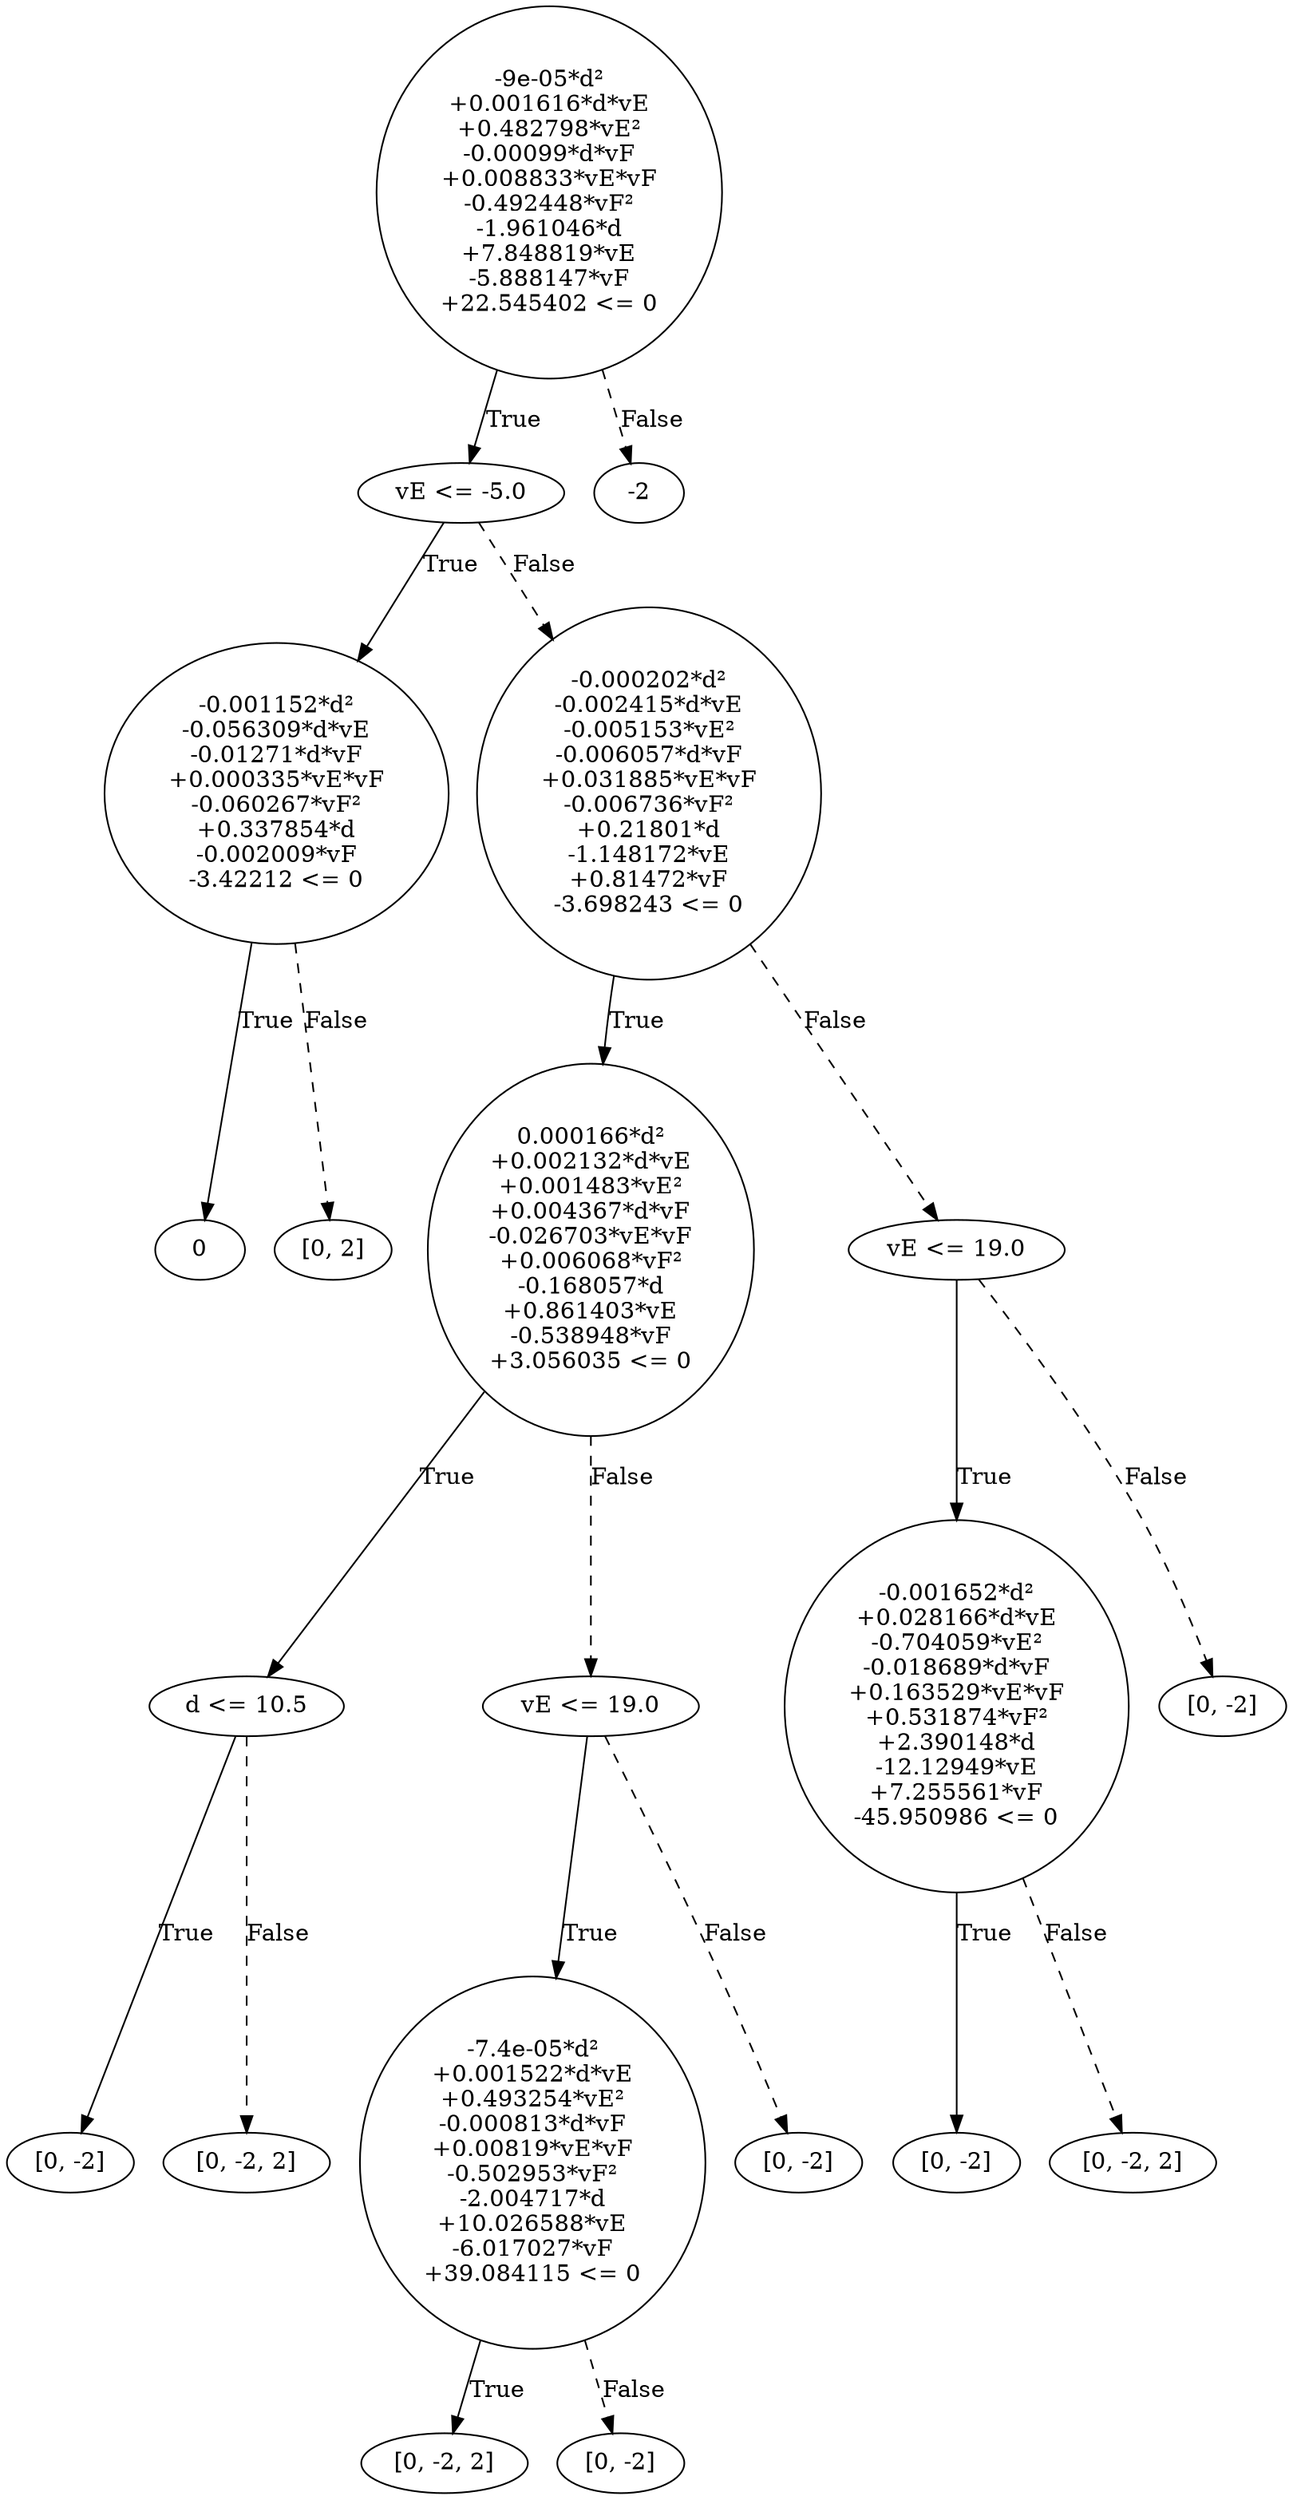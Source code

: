 digraph {
0 [label="-9e-05*d²\n+0.001616*d*vE\n+0.482798*vE²\n-0.00099*d*vF\n+0.008833*vE*vF\n-0.492448*vF²\n-1.961046*d\n+7.848819*vE\n-5.888147*vF\n+22.545402 <= 0"];
1 [label="vE <= -5.0"];
2 [label="-0.001152*d²\n-0.056309*d*vE\n-0.01271*d*vF\n+0.000335*vE*vF\n-0.060267*vF²\n+0.337854*d\n-0.002009*vF\n-3.42212 <= 0"];
3 [label="0"];
2 -> 3 [label="True"];
4 [label="[0, 2]"];
2 -> 4 [style="dashed", label="False"];
1 -> 2 [label="True"];
5 [label="-0.000202*d²\n-0.002415*d*vE\n-0.005153*vE²\n-0.006057*d*vF\n+0.031885*vE*vF\n-0.006736*vF²\n+0.21801*d\n-1.148172*vE\n+0.81472*vF\n-3.698243 <= 0"];
6 [label="0.000166*d²\n+0.002132*d*vE\n+0.001483*vE²\n+0.004367*d*vF\n-0.026703*vE*vF\n+0.006068*vF²\n-0.168057*d\n+0.861403*vE\n-0.538948*vF\n+3.056035 <= 0"];
7 [label="d <= 10.5"];
8 [label="[0, -2]"];
7 -> 8 [label="True"];
9 [label="[0, -2, 2]"];
7 -> 9 [style="dashed", label="False"];
6 -> 7 [label="True"];
10 [label="vE <= 19.0"];
11 [label="-7.4e-05*d²\n+0.001522*d*vE\n+0.493254*vE²\n-0.000813*d*vF\n+0.00819*vE*vF\n-0.502953*vF²\n-2.004717*d\n+10.026588*vE\n-6.017027*vF\n+39.084115 <= 0"];
12 [label="[0, -2, 2]"];
11 -> 12 [label="True"];
13 [label="[0, -2]"];
11 -> 13 [style="dashed", label="False"];
10 -> 11 [label="True"];
14 [label="[0, -2]"];
10 -> 14 [style="dashed", label="False"];
6 -> 10 [style="dashed", label="False"];
5 -> 6 [label="True"];
15 [label="vE <= 19.0"];
16 [label="-0.001652*d²\n+0.028166*d*vE\n-0.704059*vE²\n-0.018689*d*vF\n+0.163529*vE*vF\n+0.531874*vF²\n+2.390148*d\n-12.12949*vE\n+7.255561*vF\n-45.950986 <= 0"];
17 [label="[0, -2]"];
16 -> 17 [label="True"];
18 [label="[0, -2, 2]"];
16 -> 18 [style="dashed", label="False"];
15 -> 16 [label="True"];
19 [label="[0, -2]"];
15 -> 19 [style="dashed", label="False"];
5 -> 15 [style="dashed", label="False"];
1 -> 5 [style="dashed", label="False"];
0 -> 1 [label="True"];
20 [label="-2"];
0 -> 20 [style="dashed", label="False"];

}